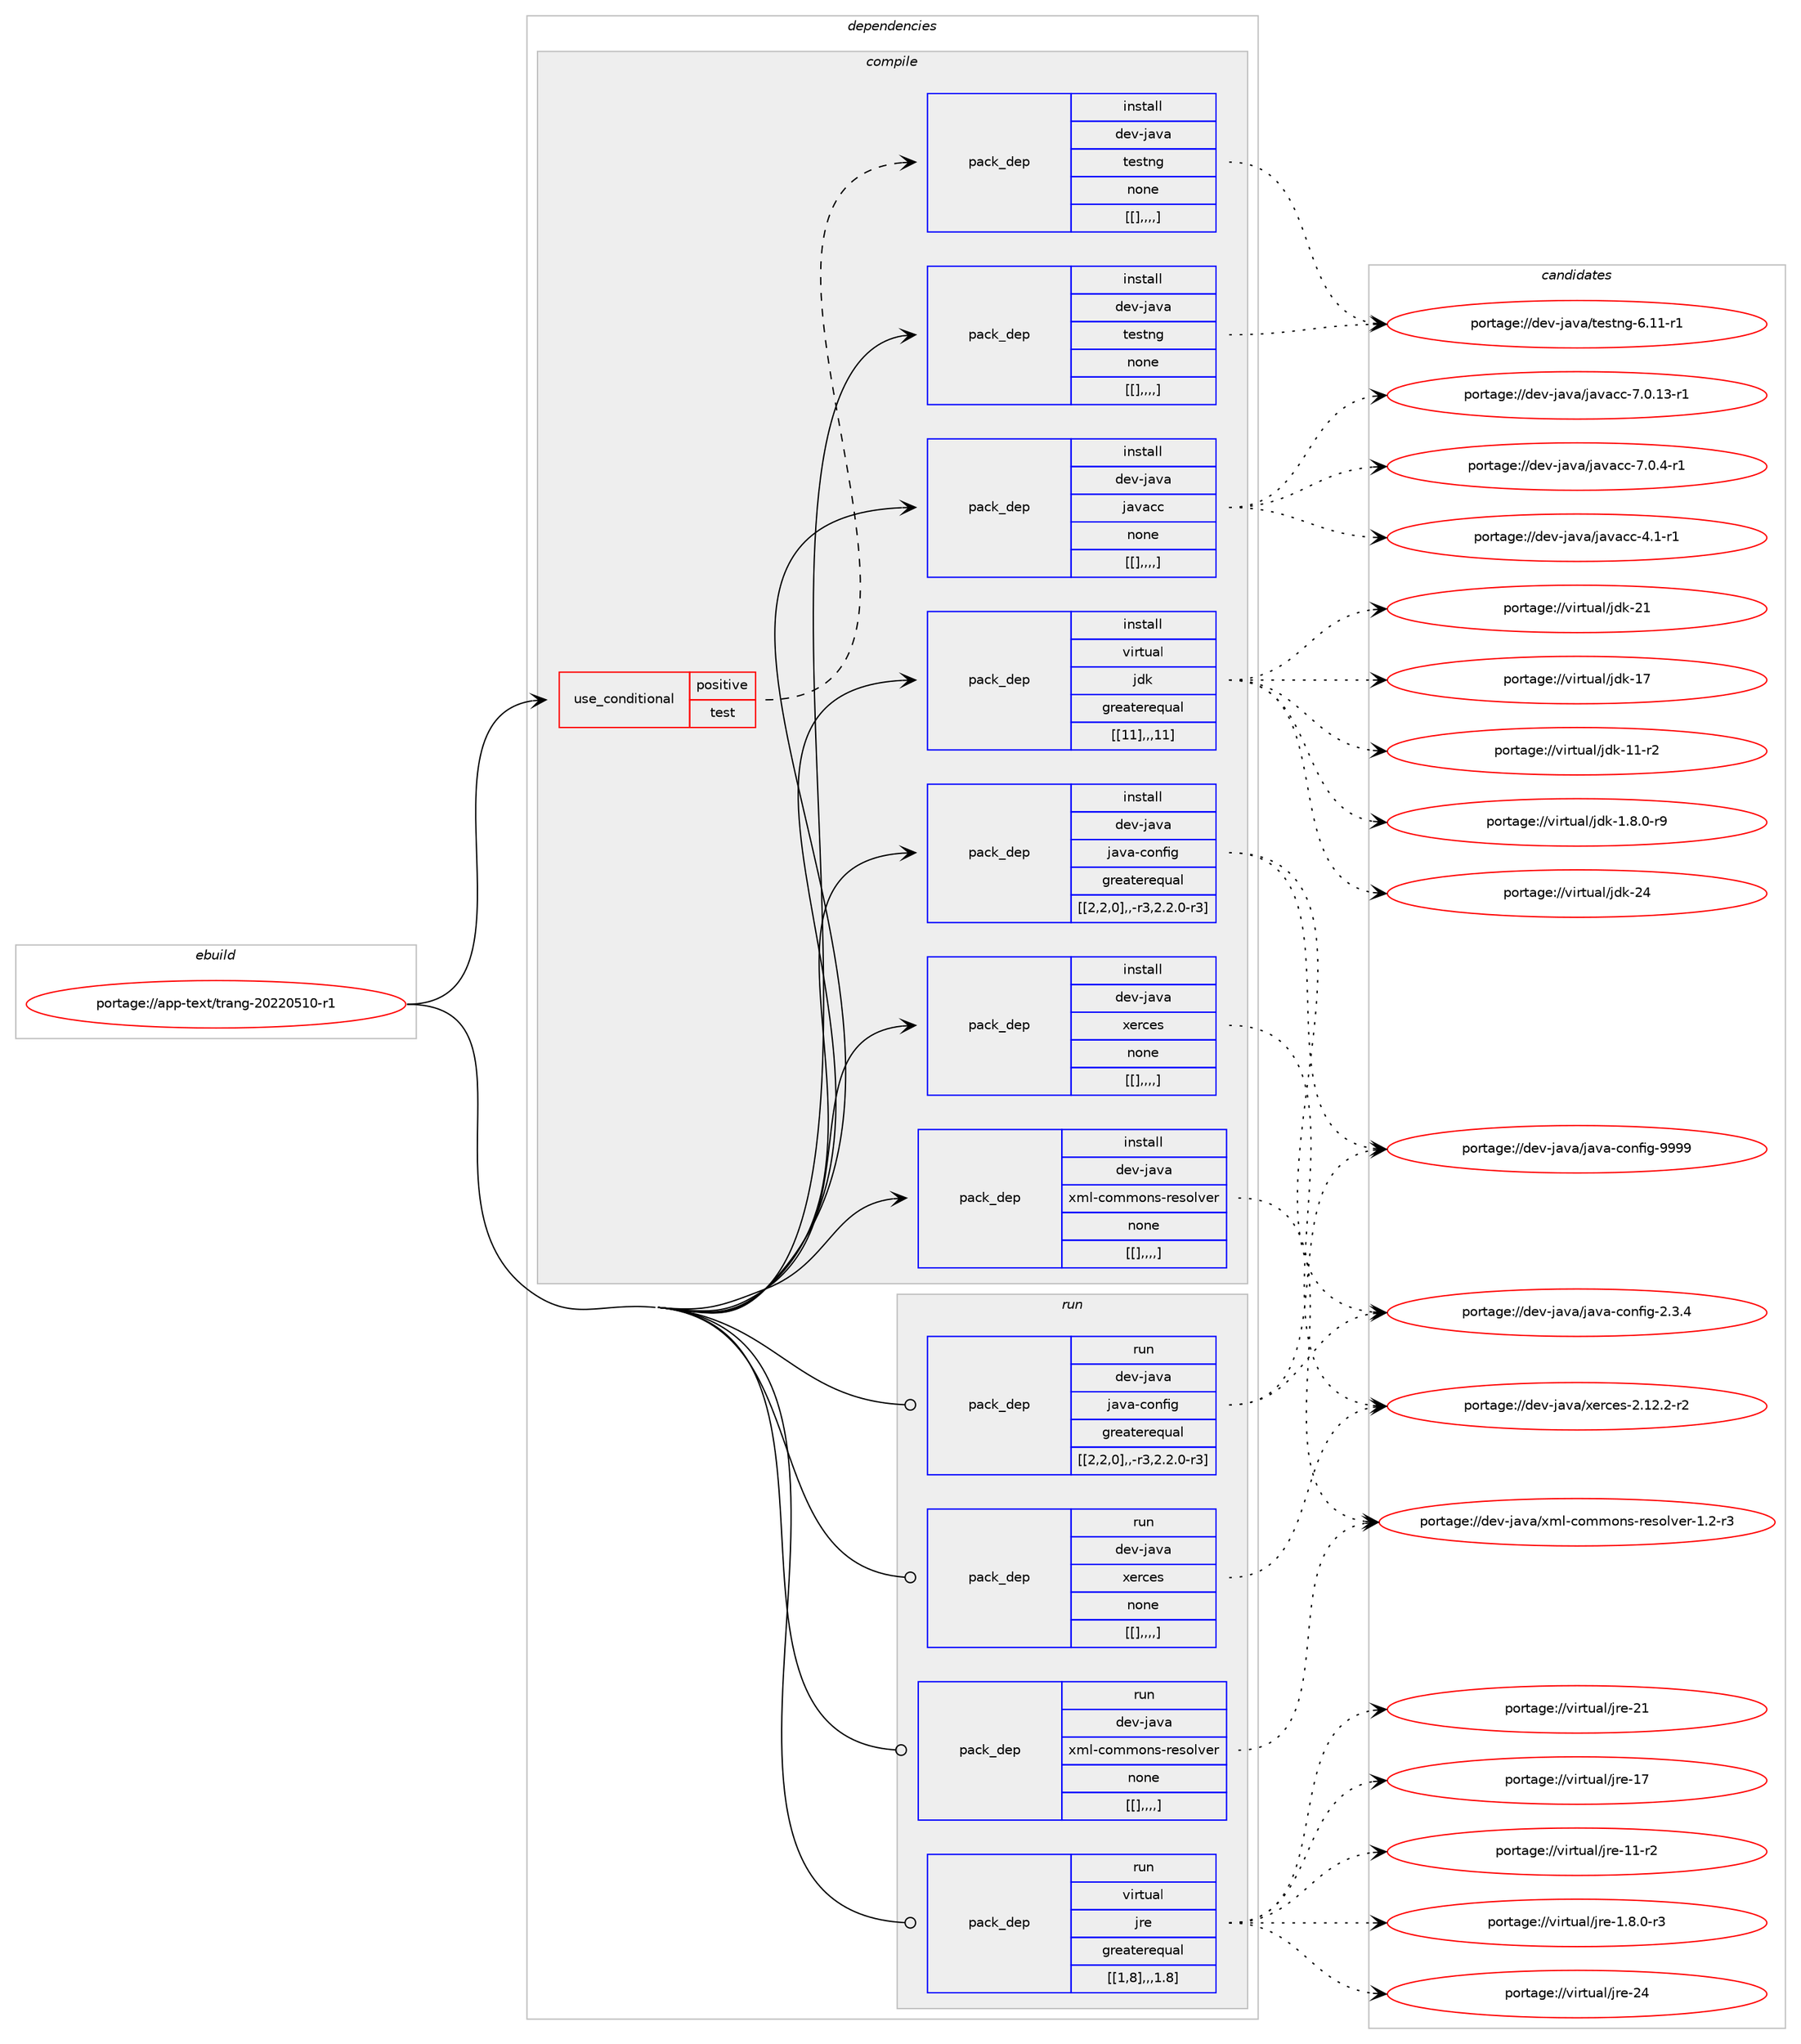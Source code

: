 digraph prolog {

# *************
# Graph options
# *************

newrank=true;
concentrate=true;
compound=true;
graph [rankdir=LR,fontname=Helvetica,fontsize=10,ranksep=1.5];#, ranksep=2.5, nodesep=0.2];
edge  [arrowhead=vee];
node  [fontname=Helvetica,fontsize=10];

# **********
# The ebuild
# **********

subgraph cluster_leftcol {
color=gray;
label=<<i>ebuild</i>>;
id [label="portage://app-text/trang-20220510-r1", color=red, width=4, href="../app-text/trang-20220510-r1.svg"];
}

# ****************
# The dependencies
# ****************

subgraph cluster_midcol {
color=gray;
label=<<i>dependencies</i>>;
subgraph cluster_compile {
fillcolor="#eeeeee";
style=filled;
label=<<i>compile</i>>;
subgraph cond16259 {
dependency59954 [label=<<TABLE BORDER="0" CELLBORDER="1" CELLSPACING="0" CELLPADDING="4"><TR><TD ROWSPAN="3" CELLPADDING="10">use_conditional</TD></TR><TR><TD>positive</TD></TR><TR><TD>test</TD></TR></TABLE>>, shape=none, color=red];
subgraph pack43185 {
dependency59955 [label=<<TABLE BORDER="0" CELLBORDER="1" CELLSPACING="0" CELLPADDING="4" WIDTH="220"><TR><TD ROWSPAN="6" CELLPADDING="30">pack_dep</TD></TR><TR><TD WIDTH="110">install</TD></TR><TR><TD>dev-java</TD></TR><TR><TD>testng</TD></TR><TR><TD>none</TD></TR><TR><TD>[[],,,,]</TD></TR></TABLE>>, shape=none, color=blue];
}
dependency59954:e -> dependency59955:w [weight=20,style="dashed",arrowhead="vee"];
}
id:e -> dependency59954:w [weight=20,style="solid",arrowhead="vee"];
subgraph pack43186 {
dependency59956 [label=<<TABLE BORDER="0" CELLBORDER="1" CELLSPACING="0" CELLPADDING="4" WIDTH="220"><TR><TD ROWSPAN="6" CELLPADDING="30">pack_dep</TD></TR><TR><TD WIDTH="110">install</TD></TR><TR><TD>dev-java</TD></TR><TR><TD>java-config</TD></TR><TR><TD>greaterequal</TD></TR><TR><TD>[[2,2,0],,-r3,2.2.0-r3]</TD></TR></TABLE>>, shape=none, color=blue];
}
id:e -> dependency59956:w [weight=20,style="solid",arrowhead="vee"];
subgraph pack43187 {
dependency59957 [label=<<TABLE BORDER="0" CELLBORDER="1" CELLSPACING="0" CELLPADDING="4" WIDTH="220"><TR><TD ROWSPAN="6" CELLPADDING="30">pack_dep</TD></TR><TR><TD WIDTH="110">install</TD></TR><TR><TD>dev-java</TD></TR><TR><TD>javacc</TD></TR><TR><TD>none</TD></TR><TR><TD>[[],,,,]</TD></TR></TABLE>>, shape=none, color=blue];
}
id:e -> dependency59957:w [weight=20,style="solid",arrowhead="vee"];
subgraph pack43188 {
dependency59958 [label=<<TABLE BORDER="0" CELLBORDER="1" CELLSPACING="0" CELLPADDING="4" WIDTH="220"><TR><TD ROWSPAN="6" CELLPADDING="30">pack_dep</TD></TR><TR><TD WIDTH="110">install</TD></TR><TR><TD>dev-java</TD></TR><TR><TD>testng</TD></TR><TR><TD>none</TD></TR><TR><TD>[[],,,,]</TD></TR></TABLE>>, shape=none, color=blue];
}
id:e -> dependency59958:w [weight=20,style="solid",arrowhead="vee"];
subgraph pack43189 {
dependency59959 [label=<<TABLE BORDER="0" CELLBORDER="1" CELLSPACING="0" CELLPADDING="4" WIDTH="220"><TR><TD ROWSPAN="6" CELLPADDING="30">pack_dep</TD></TR><TR><TD WIDTH="110">install</TD></TR><TR><TD>dev-java</TD></TR><TR><TD>xerces</TD></TR><TR><TD>none</TD></TR><TR><TD>[[],,,,]</TD></TR></TABLE>>, shape=none, color=blue];
}
id:e -> dependency59959:w [weight=20,style="solid",arrowhead="vee"];
subgraph pack43190 {
dependency59960 [label=<<TABLE BORDER="0" CELLBORDER="1" CELLSPACING="0" CELLPADDING="4" WIDTH="220"><TR><TD ROWSPAN="6" CELLPADDING="30">pack_dep</TD></TR><TR><TD WIDTH="110">install</TD></TR><TR><TD>dev-java</TD></TR><TR><TD>xml-commons-resolver</TD></TR><TR><TD>none</TD></TR><TR><TD>[[],,,,]</TD></TR></TABLE>>, shape=none, color=blue];
}
id:e -> dependency59960:w [weight=20,style="solid",arrowhead="vee"];
subgraph pack43191 {
dependency59961 [label=<<TABLE BORDER="0" CELLBORDER="1" CELLSPACING="0" CELLPADDING="4" WIDTH="220"><TR><TD ROWSPAN="6" CELLPADDING="30">pack_dep</TD></TR><TR><TD WIDTH="110">install</TD></TR><TR><TD>virtual</TD></TR><TR><TD>jdk</TD></TR><TR><TD>greaterequal</TD></TR><TR><TD>[[11],,,11]</TD></TR></TABLE>>, shape=none, color=blue];
}
id:e -> dependency59961:w [weight=20,style="solid",arrowhead="vee"];
}
subgraph cluster_compileandrun {
fillcolor="#eeeeee";
style=filled;
label=<<i>compile and run</i>>;
}
subgraph cluster_run {
fillcolor="#eeeeee";
style=filled;
label=<<i>run</i>>;
subgraph pack43192 {
dependency59962 [label=<<TABLE BORDER="0" CELLBORDER="1" CELLSPACING="0" CELLPADDING="4" WIDTH="220"><TR><TD ROWSPAN="6" CELLPADDING="30">pack_dep</TD></TR><TR><TD WIDTH="110">run</TD></TR><TR><TD>dev-java</TD></TR><TR><TD>java-config</TD></TR><TR><TD>greaterequal</TD></TR><TR><TD>[[2,2,0],,-r3,2.2.0-r3]</TD></TR></TABLE>>, shape=none, color=blue];
}
id:e -> dependency59962:w [weight=20,style="solid",arrowhead="odot"];
subgraph pack43193 {
dependency59963 [label=<<TABLE BORDER="0" CELLBORDER="1" CELLSPACING="0" CELLPADDING="4" WIDTH="220"><TR><TD ROWSPAN="6" CELLPADDING="30">pack_dep</TD></TR><TR><TD WIDTH="110">run</TD></TR><TR><TD>dev-java</TD></TR><TR><TD>xerces</TD></TR><TR><TD>none</TD></TR><TR><TD>[[],,,,]</TD></TR></TABLE>>, shape=none, color=blue];
}
id:e -> dependency59963:w [weight=20,style="solid",arrowhead="odot"];
subgraph pack43194 {
dependency59964 [label=<<TABLE BORDER="0" CELLBORDER="1" CELLSPACING="0" CELLPADDING="4" WIDTH="220"><TR><TD ROWSPAN="6" CELLPADDING="30">pack_dep</TD></TR><TR><TD WIDTH="110">run</TD></TR><TR><TD>dev-java</TD></TR><TR><TD>xml-commons-resolver</TD></TR><TR><TD>none</TD></TR><TR><TD>[[],,,,]</TD></TR></TABLE>>, shape=none, color=blue];
}
id:e -> dependency59964:w [weight=20,style="solid",arrowhead="odot"];
subgraph pack43195 {
dependency59965 [label=<<TABLE BORDER="0" CELLBORDER="1" CELLSPACING="0" CELLPADDING="4" WIDTH="220"><TR><TD ROWSPAN="6" CELLPADDING="30">pack_dep</TD></TR><TR><TD WIDTH="110">run</TD></TR><TR><TD>virtual</TD></TR><TR><TD>jre</TD></TR><TR><TD>greaterequal</TD></TR><TR><TD>[[1,8],,,1.8]</TD></TR></TABLE>>, shape=none, color=blue];
}
id:e -> dependency59965:w [weight=20,style="solid",arrowhead="odot"];
}
}

# **************
# The candidates
# **************

subgraph cluster_choices {
rank=same;
color=gray;
label=<<i>candidates</i>>;

subgraph choice43185 {
color=black;
nodesep=1;
choice1001011184510697118974711610111511611010345544649494511449 [label="portage://dev-java/testng-6.11-r1", color=red, width=4,href="../dev-java/testng-6.11-r1.svg"];
dependency59955:e -> choice1001011184510697118974711610111511611010345544649494511449:w [style=dotted,weight="100"];
}
subgraph choice43186 {
color=black;
nodesep=1;
choice10010111845106971189747106971189745991111101021051034557575757 [label="portage://dev-java/java-config-9999", color=red, width=4,href="../dev-java/java-config-9999.svg"];
choice1001011184510697118974710697118974599111110102105103455046514652 [label="portage://dev-java/java-config-2.3.4", color=red, width=4,href="../dev-java/java-config-2.3.4.svg"];
dependency59956:e -> choice10010111845106971189747106971189745991111101021051034557575757:w [style=dotted,weight="100"];
dependency59956:e -> choice1001011184510697118974710697118974599111110102105103455046514652:w [style=dotted,weight="100"];
}
subgraph choice43187 {
color=black;
nodesep=1;
choice1001011184510697118974710697118979999455546484649514511449 [label="portage://dev-java/javacc-7.0.13-r1", color=red, width=4,href="../dev-java/javacc-7.0.13-r1.svg"];
choice10010111845106971189747106971189799994555464846524511449 [label="portage://dev-java/javacc-7.0.4-r1", color=red, width=4,href="../dev-java/javacc-7.0.4-r1.svg"];
choice1001011184510697118974710697118979999455246494511449 [label="portage://dev-java/javacc-4.1-r1", color=red, width=4,href="../dev-java/javacc-4.1-r1.svg"];
dependency59957:e -> choice1001011184510697118974710697118979999455546484649514511449:w [style=dotted,weight="100"];
dependency59957:e -> choice10010111845106971189747106971189799994555464846524511449:w [style=dotted,weight="100"];
dependency59957:e -> choice1001011184510697118974710697118979999455246494511449:w [style=dotted,weight="100"];
}
subgraph choice43188 {
color=black;
nodesep=1;
choice1001011184510697118974711610111511611010345544649494511449 [label="portage://dev-java/testng-6.11-r1", color=red, width=4,href="../dev-java/testng-6.11-r1.svg"];
dependency59958:e -> choice1001011184510697118974711610111511611010345544649494511449:w [style=dotted,weight="100"];
}
subgraph choice43189 {
color=black;
nodesep=1;
choice1001011184510697118974712010111499101115455046495046504511450 [label="portage://dev-java/xerces-2.12.2-r2", color=red, width=4,href="../dev-java/xerces-2.12.2-r2.svg"];
dependency59959:e -> choice1001011184510697118974712010111499101115455046495046504511450:w [style=dotted,weight="100"];
}
subgraph choice43190 {
color=black;
nodesep=1;
choice10010111845106971189747120109108459911110910911111011545114101115111108118101114454946504511451 [label="portage://dev-java/xml-commons-resolver-1.2-r3", color=red, width=4,href="../dev-java/xml-commons-resolver-1.2-r3.svg"];
dependency59960:e -> choice10010111845106971189747120109108459911110910911111011545114101115111108118101114454946504511451:w [style=dotted,weight="100"];
}
subgraph choice43191 {
color=black;
nodesep=1;
choice1181051141161179710847106100107455052 [label="portage://virtual/jdk-24", color=red, width=4,href="../virtual/jdk-24.svg"];
choice1181051141161179710847106100107455049 [label="portage://virtual/jdk-21", color=red, width=4,href="../virtual/jdk-21.svg"];
choice1181051141161179710847106100107454955 [label="portage://virtual/jdk-17", color=red, width=4,href="../virtual/jdk-17.svg"];
choice11810511411611797108471061001074549494511450 [label="portage://virtual/jdk-11-r2", color=red, width=4,href="../virtual/jdk-11-r2.svg"];
choice11810511411611797108471061001074549465646484511457 [label="portage://virtual/jdk-1.8.0-r9", color=red, width=4,href="../virtual/jdk-1.8.0-r9.svg"];
dependency59961:e -> choice1181051141161179710847106100107455052:w [style=dotted,weight="100"];
dependency59961:e -> choice1181051141161179710847106100107455049:w [style=dotted,weight="100"];
dependency59961:e -> choice1181051141161179710847106100107454955:w [style=dotted,weight="100"];
dependency59961:e -> choice11810511411611797108471061001074549494511450:w [style=dotted,weight="100"];
dependency59961:e -> choice11810511411611797108471061001074549465646484511457:w [style=dotted,weight="100"];
}
subgraph choice43192 {
color=black;
nodesep=1;
choice10010111845106971189747106971189745991111101021051034557575757 [label="portage://dev-java/java-config-9999", color=red, width=4,href="../dev-java/java-config-9999.svg"];
choice1001011184510697118974710697118974599111110102105103455046514652 [label="portage://dev-java/java-config-2.3.4", color=red, width=4,href="../dev-java/java-config-2.3.4.svg"];
dependency59962:e -> choice10010111845106971189747106971189745991111101021051034557575757:w [style=dotted,weight="100"];
dependency59962:e -> choice1001011184510697118974710697118974599111110102105103455046514652:w [style=dotted,weight="100"];
}
subgraph choice43193 {
color=black;
nodesep=1;
choice1001011184510697118974712010111499101115455046495046504511450 [label="portage://dev-java/xerces-2.12.2-r2", color=red, width=4,href="../dev-java/xerces-2.12.2-r2.svg"];
dependency59963:e -> choice1001011184510697118974712010111499101115455046495046504511450:w [style=dotted,weight="100"];
}
subgraph choice43194 {
color=black;
nodesep=1;
choice10010111845106971189747120109108459911110910911111011545114101115111108118101114454946504511451 [label="portage://dev-java/xml-commons-resolver-1.2-r3", color=red, width=4,href="../dev-java/xml-commons-resolver-1.2-r3.svg"];
dependency59964:e -> choice10010111845106971189747120109108459911110910911111011545114101115111108118101114454946504511451:w [style=dotted,weight="100"];
}
subgraph choice43195 {
color=black;
nodesep=1;
choice1181051141161179710847106114101455052 [label="portage://virtual/jre-24", color=red, width=4,href="../virtual/jre-24.svg"];
choice1181051141161179710847106114101455049 [label="portage://virtual/jre-21", color=red, width=4,href="../virtual/jre-21.svg"];
choice1181051141161179710847106114101454955 [label="portage://virtual/jre-17", color=red, width=4,href="../virtual/jre-17.svg"];
choice11810511411611797108471061141014549494511450 [label="portage://virtual/jre-11-r2", color=red, width=4,href="../virtual/jre-11-r2.svg"];
choice11810511411611797108471061141014549465646484511451 [label="portage://virtual/jre-1.8.0-r3", color=red, width=4,href="../virtual/jre-1.8.0-r3.svg"];
dependency59965:e -> choice1181051141161179710847106114101455052:w [style=dotted,weight="100"];
dependency59965:e -> choice1181051141161179710847106114101455049:w [style=dotted,weight="100"];
dependency59965:e -> choice1181051141161179710847106114101454955:w [style=dotted,weight="100"];
dependency59965:e -> choice11810511411611797108471061141014549494511450:w [style=dotted,weight="100"];
dependency59965:e -> choice11810511411611797108471061141014549465646484511451:w [style=dotted,weight="100"];
}
}

}
